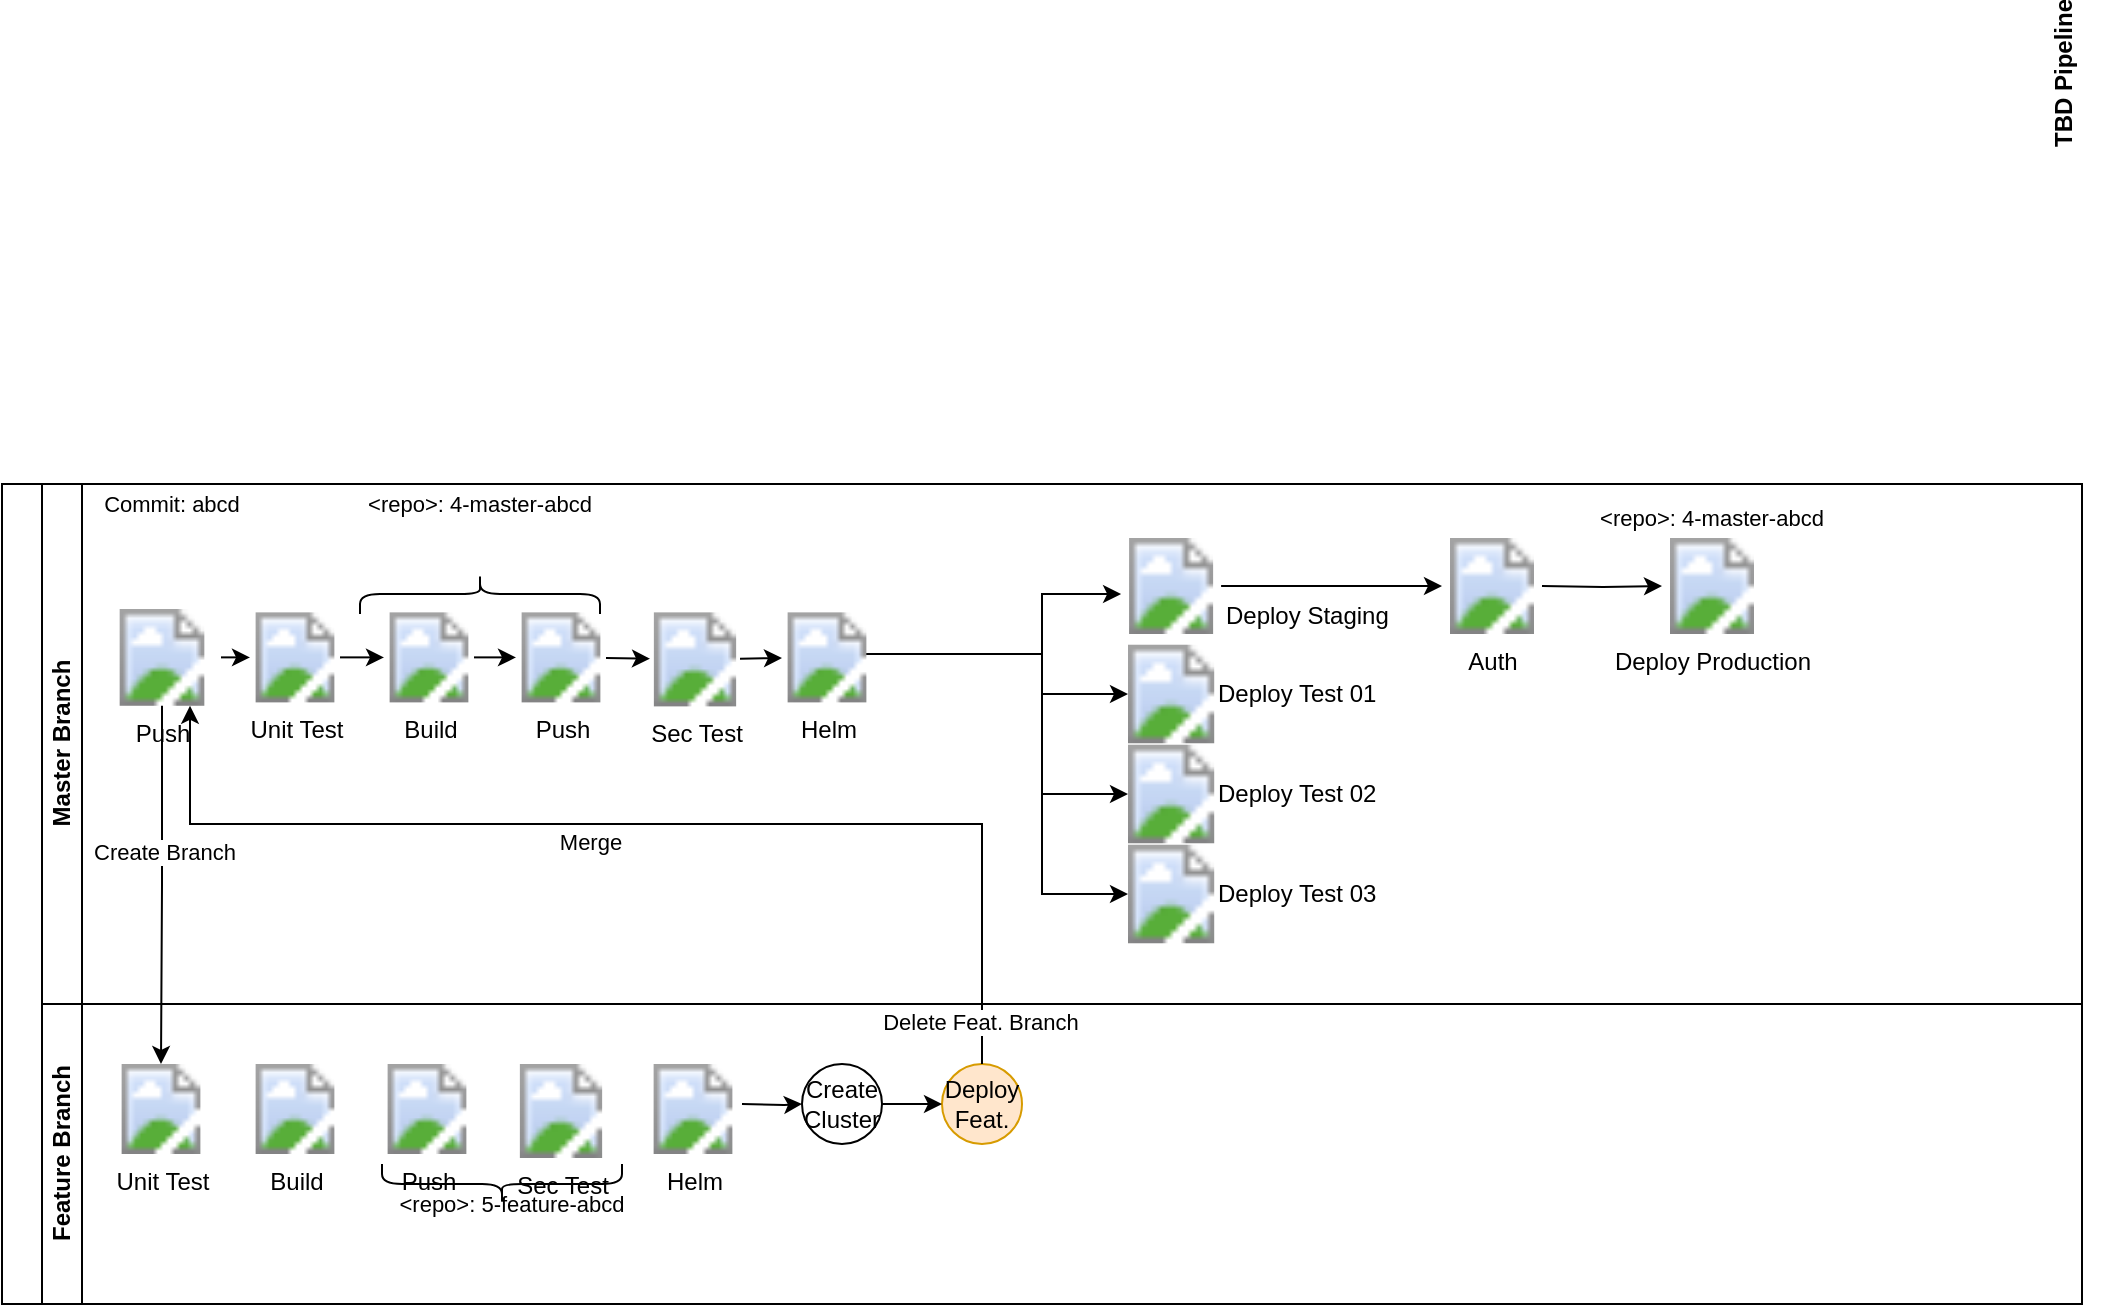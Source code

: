 <mxfile version="13.6.5" type="github">
  <diagram id="prtHgNgQTEPvFCAcTncT" name="Page-1">
    <mxGraphModel dx="953" dy="1609" grid="1" gridSize="10" guides="1" tooltips="1" connect="1" arrows="1" fold="1" page="1" pageScale="1" pageWidth="827" pageHeight="1169" math="0" shadow="0">
      <root>
        <mxCell id="0" />
        <mxCell id="1" parent="0" />
        <mxCell id="dNxyNK7c78bLwvsdeMH5-19" value="TBD Pipeline" style="swimlane;html=1;childLayout=stackLayout;resizeParent=1;resizeParentMax=0;horizontal=0;startSize=20;horizontalStack=0;labelPosition=center;verticalLabelPosition=bottom;align=center;verticalAlign=bottom;" parent="1" vertex="1">
          <mxGeometry x="10" y="120" width="1040" height="410" as="geometry" />
        </mxCell>
        <mxCell id="hf0FSqhI1aQTpMX49URd-41" style="edgeStyle=orthogonalEdgeStyle;rounded=0;orthogonalLoop=1;jettySize=auto;html=1;exitX=1;exitY=0;exitDx=0;exitDy=0;entryX=1;entryY=1;entryDx=0;entryDy=0;fontSize=11;" parent="dNxyNK7c78bLwvsdeMH5-19" source="dNxyNK7c78bLwvsdeMH5-22" target="dNxyNK7c78bLwvsdeMH5-21" edge="1">
          <mxGeometry relative="1" as="geometry" />
        </mxCell>
        <mxCell id="dNxyNK7c78bLwvsdeMH5-21" value="Master Branch" style="swimlane;html=1;startSize=20;horizontal=0;" parent="dNxyNK7c78bLwvsdeMH5-19" vertex="1">
          <mxGeometry x="20" width="1020" height="260" as="geometry" />
        </mxCell>
        <mxCell id="3yQH3kzM2n0dqzZq4gv7-6" value="&amp;lt;repo&amp;gt;: 4-master-abcd" style="text;html=1;strokeColor=none;fillColor=none;align=center;verticalAlign=middle;whiteSpace=wrap;rounded=0;fontSize=11;" parent="dNxyNK7c78bLwvsdeMH5-21" vertex="1">
          <mxGeometry x="770" y="7" width="130" height="20" as="geometry" />
        </mxCell>
        <mxCell id="lN1NgErGmyBV3qdizG2d-3" value="Deploy Production" style="aspect=fixed;html=1;points=[];align=center;image;fontSize=12;image=https://argoproj.github.io/argo-cd/assets/logo.png;gradientColor=none;labelPosition=center;verticalLabelPosition=bottom;verticalAlign=top;" vertex="1" parent="dNxyNK7c78bLwvsdeMH5-21">
          <mxGeometry x="810" y="27" width="50" height="48" as="geometry" />
        </mxCell>
        <mxCell id="lN1NgErGmyBV3qdizG2d-1" value="Deploy Staging" style="aspect=fixed;html=1;points=[];align=left;image;fontSize=12;image=https://argoproj.github.io/argo-cd/assets/logo.png;gradientColor=none;labelPosition=right;verticalLabelPosition=middle;verticalAlign=bottom;" vertex="1" parent="dNxyNK7c78bLwvsdeMH5-21">
          <mxGeometry x="539.55" y="27" width="50" height="48" as="geometry" />
        </mxCell>
        <mxCell id="lN1NgErGmyBV3qdizG2d-2" value="Auth" style="aspect=fixed;html=1;points=[];align=center;image;fontSize=12;image=https://argoproj.github.io/argo-cd/assets/logo.png;gradientColor=none;labelPosition=center;verticalLabelPosition=bottom;verticalAlign=top;" vertex="1" parent="dNxyNK7c78bLwvsdeMH5-21">
          <mxGeometry x="700" y="27" width="50" height="48" as="geometry" />
        </mxCell>
        <mxCell id="P4PkZlXVBX1jx9W1RWOr-56" value="Push" style="aspect=fixed;html=1;points=[];align=center;image;fontSize=12;image=https://miro.medium.com/max/256/0*AqO_2lNemh_Fl9Gm.png;gradientColor=none;" parent="dNxyNK7c78bLwvsdeMH5-21" vertex="1">
          <mxGeometry x="237" y="64.19" width="45" height="45" as="geometry" />
        </mxCell>
        <mxCell id="P4PkZlXVBX1jx9W1RWOr-55" value="Build" style="aspect=fixed;html=1;points=[];align=center;image;fontSize=12;image=https://miro.medium.com/max/256/0*AqO_2lNemh_Fl9Gm.png;gradientColor=none;" parent="dNxyNK7c78bLwvsdeMH5-21" vertex="1">
          <mxGeometry x="171" y="64.19" width="45" height="45" as="geometry" />
        </mxCell>
        <mxCell id="P4PkZlXVBX1jx9W1RWOr-54" value="Push" style="aspect=fixed;html=1;points=[];align=center;image;fontSize=12;image=https://encrypted-tbn0.gstatic.com/images?q=tbn%3AANd9GcTQdbURp-q7MlMqABiqVA973eF-vG5WU_X3Aw&amp;usqp=CAU;gradientColor=none;" parent="dNxyNK7c78bLwvsdeMH5-21" vertex="1">
          <mxGeometry x="30.5" y="62.5" width="59" height="48.38" as="geometry" />
        </mxCell>
        <mxCell id="hf0FSqhI1aQTpMX49URd-17" style="edgeStyle=orthogonalEdgeStyle;rounded=0;orthogonalLoop=1;jettySize=auto;html=1;exitX=1;exitY=0.5;exitDx=0;exitDy=0;entryX=0;entryY=0.5;entryDx=0;entryDy=0;" parent="dNxyNK7c78bLwvsdeMH5-21" edge="1">
          <mxGeometry relative="1" as="geometry">
            <Array as="points">
              <mxPoint x="500" y="85" />
              <mxPoint x="500" y="155" />
            </Array>
            <mxPoint x="410.0" y="85" as="sourcePoint" />
            <mxPoint x="543.0" y="155" as="targetPoint" />
          </mxGeometry>
        </mxCell>
        <mxCell id="hf0FSqhI1aQTpMX49URd-19" style="edgeStyle=orthogonalEdgeStyle;rounded=0;orthogonalLoop=1;jettySize=auto;html=1;exitX=1;exitY=0.5;exitDx=0;exitDy=0;entryX=0;entryY=0.5;entryDx=0;entryDy=0;" parent="dNxyNK7c78bLwvsdeMH5-21" edge="1">
          <mxGeometry relative="1" as="geometry">
            <Array as="points">
              <mxPoint x="500" y="85" />
              <mxPoint x="500" y="205" />
            </Array>
            <mxPoint x="410.0" y="85" as="sourcePoint" />
            <mxPoint x="543.0" y="205" as="targetPoint" />
          </mxGeometry>
        </mxCell>
        <mxCell id="hf0FSqhI1aQTpMX49URd-13" value="" style="edgeStyle=orthogonalEdgeStyle;rounded=0;orthogonalLoop=1;jettySize=auto;html=1;" parent="dNxyNK7c78bLwvsdeMH5-21" target="lN1NgErGmyBV3qdizG2d-1" edge="1">
          <mxGeometry relative="1" as="geometry">
            <Array as="points">
              <mxPoint x="500" y="85" />
              <mxPoint x="500" y="55" />
            </Array>
            <mxPoint x="410" y="85" as="sourcePoint" />
            <mxPoint x="539.55" y="55" as="targetPoint" />
          </mxGeometry>
        </mxCell>
        <mxCell id="hf0FSqhI1aQTpMX49URd-15" value="" style="edgeStyle=orthogonalEdgeStyle;rounded=0;orthogonalLoop=1;jettySize=auto;html=1;" parent="dNxyNK7c78bLwvsdeMH5-21" source="P4PkZlXVBX1jx9W1RWOr-58" edge="1">
          <mxGeometry relative="1" as="geometry">
            <Array as="points">
              <mxPoint x="500" y="85" />
              <mxPoint x="500" y="105" />
            </Array>
            <mxPoint x="410" y="85" as="sourcePoint" />
            <mxPoint x="543.0" y="105" as="targetPoint" />
          </mxGeometry>
        </mxCell>
        <mxCell id="P4PkZlXVBX1jx9W1RWOr-53" value="Unit Test" style="aspect=fixed;html=1;points=[];align=center;image;fontSize=12;image=https://miro.medium.com/max/256/0*AqO_2lNemh_Fl9Gm.png;gradientColor=none;" parent="dNxyNK7c78bLwvsdeMH5-21" vertex="1">
          <mxGeometry x="104" y="64.19" width="45" height="45" as="geometry" />
        </mxCell>
        <mxCell id="P4PkZlXVBX1jx9W1RWOr-57" value="Sec Test" style="aspect=fixed;html=1;points=[];align=center;image;fontSize=12;image=https://www.pinclipart.com/picdir/middle/204-2046821_harbor-icon-color-clipart.png;gradientColor=none;" parent="dNxyNK7c78bLwvsdeMH5-21" vertex="1">
          <mxGeometry x="304" y="64.19" width="45" height="47" as="geometry" />
        </mxCell>
        <mxCell id="P4PkZlXVBX1jx9W1RWOr-58" value="Helm" style="aspect=fixed;html=1;points=[];align=center;image;fontSize=12;image=https://miro.medium.com/max/256/0*AqO_2lNemh_Fl9Gm.png;gradientColor=none;" parent="dNxyNK7c78bLwvsdeMH5-21" vertex="1">
          <mxGeometry x="370" y="64.19" width="45" height="45" as="geometry" />
        </mxCell>
        <mxCell id="3yQH3kzM2n0dqzZq4gv7-1" value="&amp;lt;repo&amp;gt;: 4-master-abcd" style="text;html=1;strokeColor=none;fillColor=none;align=center;verticalAlign=middle;whiteSpace=wrap;rounded=0;fontSize=11;" parent="dNxyNK7c78bLwvsdeMH5-21" vertex="1">
          <mxGeometry x="154" width="130" height="20" as="geometry" />
        </mxCell>
        <mxCell id="3yQH3kzM2n0dqzZq4gv7-2" value="Commit: abcd" style="text;html=1;strokeColor=none;fillColor=none;align=center;verticalAlign=middle;whiteSpace=wrap;rounded=0;fontSize=11;" parent="dNxyNK7c78bLwvsdeMH5-21" vertex="1">
          <mxGeometry x="20" width="90" height="20" as="geometry" />
        </mxCell>
        <mxCell id="3yQH3kzM2n0dqzZq4gv7-3" value="" style="shape=curlyBracket;whiteSpace=wrap;html=1;rounded=1;fillColor=#66B2FF;fontSize=11;rotation=90;" parent="dNxyNK7c78bLwvsdeMH5-21" vertex="1">
          <mxGeometry x="209" y="-5" width="20" height="120" as="geometry" />
        </mxCell>
        <mxCell id="hf0FSqhI1aQTpMX49URd-25" style="edgeStyle=orthogonalEdgeStyle;rounded=0;orthogonalLoop=1;jettySize=auto;html=1;exitX=1;exitY=0.5;exitDx=0;exitDy=0;fontSize=11;" parent="dNxyNK7c78bLwvsdeMH5-21" target="lN1NgErGmyBV3qdizG2d-3" edge="1">
          <mxGeometry relative="1" as="geometry">
            <mxPoint x="750" y="51" as="sourcePoint" />
            <mxPoint x="790" y="51" as="targetPoint" />
          </mxGeometry>
        </mxCell>
        <mxCell id="hf0FSqhI1aQTpMX49URd-21" value="" style="edgeStyle=orthogonalEdgeStyle;rounded=0;orthogonalLoop=1;jettySize=auto;html=1;fontSize=11;" parent="dNxyNK7c78bLwvsdeMH5-21" source="lN1NgErGmyBV3qdizG2d-1" target="lN1NgErGmyBV3qdizG2d-2" edge="1">
          <mxGeometry relative="1" as="geometry">
            <mxPoint x="589.55" y="49" as="sourcePoint" />
            <mxPoint x="700" y="51" as="targetPoint" />
          </mxGeometry>
        </mxCell>
        <mxCell id="P4PkZlXVBX1jx9W1RWOr-60" value="" style="endArrow=classic;html=1;" parent="dNxyNK7c78bLwvsdeMH5-21" source="P4PkZlXVBX1jx9W1RWOr-54" target="P4PkZlXVBX1jx9W1RWOr-53" edge="1">
          <mxGeometry width="50" height="50" relative="1" as="geometry">
            <mxPoint x="180" y="225" as="sourcePoint" />
            <mxPoint x="230" y="175" as="targetPoint" />
          </mxGeometry>
        </mxCell>
        <mxCell id="P4PkZlXVBX1jx9W1RWOr-61" value="" style="endArrow=classic;html=1;" parent="dNxyNK7c78bLwvsdeMH5-21" source="P4PkZlXVBX1jx9W1RWOr-53" target="P4PkZlXVBX1jx9W1RWOr-55" edge="1">
          <mxGeometry width="50" height="50" relative="1" as="geometry">
            <mxPoint x="140" y="225" as="sourcePoint" />
            <mxPoint x="190" y="175" as="targetPoint" />
          </mxGeometry>
        </mxCell>
        <mxCell id="P4PkZlXVBX1jx9W1RWOr-62" value="" style="endArrow=classic;html=1;" parent="dNxyNK7c78bLwvsdeMH5-21" source="P4PkZlXVBX1jx9W1RWOr-55" target="P4PkZlXVBX1jx9W1RWOr-56" edge="1">
          <mxGeometry width="50" height="50" relative="1" as="geometry">
            <mxPoint x="180" y="225" as="sourcePoint" />
            <mxPoint x="230" y="175" as="targetPoint" />
          </mxGeometry>
        </mxCell>
        <mxCell id="P4PkZlXVBX1jx9W1RWOr-63" value="" style="endArrow=classic;html=1;" parent="dNxyNK7c78bLwvsdeMH5-21" source="P4PkZlXVBX1jx9W1RWOr-56" target="P4PkZlXVBX1jx9W1RWOr-57" edge="1">
          <mxGeometry width="50" height="50" relative="1" as="geometry">
            <mxPoint x="190" y="215" as="sourcePoint" />
            <mxPoint x="240" y="165" as="targetPoint" />
          </mxGeometry>
        </mxCell>
        <mxCell id="P4PkZlXVBX1jx9W1RWOr-64" value="" style="endArrow=classic;html=1;" parent="dNxyNK7c78bLwvsdeMH5-21" source="P4PkZlXVBX1jx9W1RWOr-57" target="P4PkZlXVBX1jx9W1RWOr-58" edge="1">
          <mxGeometry width="50" height="50" relative="1" as="geometry">
            <mxPoint x="170" y="225" as="sourcePoint" />
            <mxPoint x="220" y="175" as="targetPoint" />
          </mxGeometry>
        </mxCell>
        <mxCell id="P4PkZlXVBX1jx9W1RWOr-65" value="Deploy Test 01" style="aspect=fixed;html=1;points=[];align=left;image;fontSize=12;image=https://helm.sh/img/helm.svg;gradientColor=none;verticalAlign=middle;labelPosition=right;verticalLabelPosition=middle;" parent="dNxyNK7c78bLwvsdeMH5-21" vertex="1">
          <mxGeometry x="543" y="80" width="43.1" height="50" as="geometry" />
        </mxCell>
        <mxCell id="P4PkZlXVBX1jx9W1RWOr-66" value="Deploy Test 02" style="aspect=fixed;html=1;points=[];align=left;image;fontSize=12;image=https://helm.sh/img/helm.svg;gradientColor=none;verticalAlign=middle;labelPosition=right;verticalLabelPosition=middle;" parent="dNxyNK7c78bLwvsdeMH5-21" vertex="1">
          <mxGeometry x="543" y="130" width="43.1" height="50" as="geometry" />
        </mxCell>
        <mxCell id="P4PkZlXVBX1jx9W1RWOr-67" value="Deploy Test 03" style="aspect=fixed;html=1;points=[];align=left;image;fontSize=12;image=https://helm.sh/img/helm.svg;gradientColor=none;verticalAlign=middle;labelPosition=right;verticalLabelPosition=middle;" parent="dNxyNK7c78bLwvsdeMH5-21" vertex="1">
          <mxGeometry x="543" y="180" width="43.1" height="50" as="geometry" />
        </mxCell>
        <mxCell id="dNxyNK7c78bLwvsdeMH5-22" value="Feature Branch" style="swimlane;html=1;startSize=20;horizontal=0;" parent="dNxyNK7c78bLwvsdeMH5-19" vertex="1">
          <mxGeometry x="20" y="260" width="1020" height="150" as="geometry" />
        </mxCell>
        <mxCell id="hf0FSqhI1aQTpMX49URd-39" value="Deploy Feat." style="ellipse;whiteSpace=wrap;html=1;fillColor=#ffe6cc;strokeColor=#d79b00;" parent="dNxyNK7c78bLwvsdeMH5-22" vertex="1">
          <mxGeometry x="450" y="30" width="40" height="40" as="geometry" />
        </mxCell>
        <mxCell id="hf0FSqhI1aQTpMX49URd-37" value="Create Cluster" style="ellipse;whiteSpace=wrap;html=1;" parent="dNxyNK7c78bLwvsdeMH5-22" vertex="1">
          <mxGeometry x="380" y="30" width="40" height="40" as="geometry" />
        </mxCell>
        <mxCell id="hf0FSqhI1aQTpMX49URd-27" value="" style="edgeStyle=orthogonalEdgeStyle;rounded=0;orthogonalLoop=1;jettySize=auto;html=1;" parent="dNxyNK7c78bLwvsdeMH5-22" target="hf0FSqhI1aQTpMX49URd-33" edge="1">
          <mxGeometry relative="1" as="geometry">
            <mxPoint x="280" y="50" as="sourcePoint" />
          </mxGeometry>
        </mxCell>
        <mxCell id="hf0FSqhI1aQTpMX49URd-28" value="" style="edgeStyle=orthogonalEdgeStyle;rounded=0;orthogonalLoop=1;jettySize=auto;html=1;" parent="dNxyNK7c78bLwvsdeMH5-22" target="hf0FSqhI1aQTpMX49URd-31" edge="1">
          <mxGeometry relative="1" as="geometry">
            <mxPoint x="80" y="50" as="sourcePoint" />
          </mxGeometry>
        </mxCell>
        <mxCell id="hf0FSqhI1aQTpMX49URd-29" value="" style="edgeStyle=orthogonalEdgeStyle;rounded=0;orthogonalLoop=1;jettySize=auto;html=1;" parent="dNxyNK7c78bLwvsdeMH5-22" target="hf0FSqhI1aQTpMX49URd-26" edge="1">
          <mxGeometry relative="1" as="geometry">
            <mxPoint x="144" y="50" as="sourcePoint" />
          </mxGeometry>
        </mxCell>
        <mxCell id="hf0FSqhI1aQTpMX49URd-30" value="" style="edgeStyle=orthogonalEdgeStyle;rounded=0;orthogonalLoop=1;jettySize=auto;html=1;" parent="dNxyNK7c78bLwvsdeMH5-22" target="hf0FSqhI1aQTpMX49URd-32" edge="1">
          <mxGeometry relative="1" as="geometry">
            <mxPoint x="214" y="50" as="sourcePoint" />
          </mxGeometry>
        </mxCell>
        <mxCell id="hf0FSqhI1aQTpMX49URd-38" value="" style="edgeStyle=orthogonalEdgeStyle;rounded=0;orthogonalLoop=1;jettySize=auto;html=1;fontSize=11;" parent="dNxyNK7c78bLwvsdeMH5-22" target="hf0FSqhI1aQTpMX49URd-37" edge="1">
          <mxGeometry relative="1" as="geometry">
            <mxPoint x="350" y="50" as="sourcePoint" />
          </mxGeometry>
        </mxCell>
        <mxCell id="hf0FSqhI1aQTpMX49URd-40" value="" style="edgeStyle=orthogonalEdgeStyle;rounded=0;orthogonalLoop=1;jettySize=auto;html=1;fontSize=11;" parent="dNxyNK7c78bLwvsdeMH5-22" source="hf0FSqhI1aQTpMX49URd-37" target="hf0FSqhI1aQTpMX49URd-39" edge="1">
          <mxGeometry relative="1" as="geometry" />
        </mxCell>
        <mxCell id="lN1NgErGmyBV3qdizG2d-4" value="Push" style="aspect=fixed;html=1;points=[];align=center;image;fontSize=12;image=https://miro.medium.com/max/256/0*AqO_2lNemh_Fl9Gm.png;gradientColor=none;" vertex="1" parent="dNxyNK7c78bLwvsdeMH5-22">
          <mxGeometry x="170" y="30" width="45" height="45" as="geometry" />
        </mxCell>
        <mxCell id="lN1NgErGmyBV3qdizG2d-5" value="Build" style="aspect=fixed;html=1;points=[];align=center;image;fontSize=12;image=https://miro.medium.com/max/256/0*AqO_2lNemh_Fl9Gm.png;gradientColor=none;" vertex="1" parent="dNxyNK7c78bLwvsdeMH5-22">
          <mxGeometry x="104" y="30" width="45" height="45" as="geometry" />
        </mxCell>
        <mxCell id="lN1NgErGmyBV3qdizG2d-6" value="Unit Test" style="aspect=fixed;html=1;points=[];align=center;image;fontSize=12;image=https://miro.medium.com/max/256/0*AqO_2lNemh_Fl9Gm.png;gradientColor=none;" vertex="1" parent="dNxyNK7c78bLwvsdeMH5-22">
          <mxGeometry x="37" y="30" width="45" height="45" as="geometry" />
        </mxCell>
        <mxCell id="lN1NgErGmyBV3qdizG2d-7" value="Sec Test" style="aspect=fixed;html=1;points=[];align=center;image;fontSize=12;image=https://www.pinclipart.com/picdir/middle/204-2046821_harbor-icon-color-clipart.png;gradientColor=none;" vertex="1" parent="dNxyNK7c78bLwvsdeMH5-22">
          <mxGeometry x="237" y="30" width="45" height="47" as="geometry" />
        </mxCell>
        <mxCell id="lN1NgErGmyBV3qdizG2d-8" value="Helm" style="aspect=fixed;html=1;points=[];align=center;image;fontSize=12;image=https://miro.medium.com/max/256/0*AqO_2lNemh_Fl9Gm.png;gradientColor=none;" vertex="1" parent="dNxyNK7c78bLwvsdeMH5-22">
          <mxGeometry x="303" y="30" width="45" height="45" as="geometry" />
        </mxCell>
        <mxCell id="3yQH3kzM2n0dqzZq4gv7-4" value="" style="shape=curlyBracket;whiteSpace=wrap;html=1;rounded=1;fillColor=#66B2FF;fontSize=11;rotation=-90;" parent="dNxyNK7c78bLwvsdeMH5-22" vertex="1">
          <mxGeometry x="220" y="30" width="20" height="120" as="geometry" />
        </mxCell>
        <mxCell id="3yQH3kzM2n0dqzZq4gv7-5" value="&amp;lt;repo&amp;gt;: 5-feature-abcd" style="text;html=1;strokeColor=none;fillColor=none;align=center;verticalAlign=middle;whiteSpace=wrap;rounded=0;fontSize=11;" parent="dNxyNK7c78bLwvsdeMH5-22" vertex="1">
          <mxGeometry x="170" y="90" width="130" height="20" as="geometry" />
        </mxCell>
        <mxCell id="hf0FSqhI1aQTpMX49URd-35" style="edgeStyle=orthogonalEdgeStyle;rounded=0;orthogonalLoop=1;jettySize=auto;html=1;fontSize=11;" parent="dNxyNK7c78bLwvsdeMH5-19" source="P4PkZlXVBX1jx9W1RWOr-54" target="lN1NgErGmyBV3qdizG2d-6" edge="1">
          <mxGeometry relative="1" as="geometry">
            <mxPoint x="85.059" y="85" as="sourcePoint" />
            <mxPoint x="80" y="290" as="targetPoint" />
          </mxGeometry>
        </mxCell>
        <mxCell id="hf0FSqhI1aQTpMX49URd-36" value="Create Branch" style="edgeLabel;html=1;align=center;verticalAlign=middle;resizable=0;points=[];fontSize=11;" parent="hf0FSqhI1aQTpMX49URd-35" vertex="1" connectable="0">
          <mxGeometry x="-0.188" y="1" relative="1" as="geometry">
            <mxPoint as="offset" />
          </mxGeometry>
        </mxCell>
        <mxCell id="hf0FSqhI1aQTpMX49URd-43" style="edgeStyle=orthogonalEdgeStyle;rounded=0;orthogonalLoop=1;jettySize=auto;html=1;exitX=0.5;exitY=0;exitDx=0;exitDy=0;fontSize=11;" parent="dNxyNK7c78bLwvsdeMH5-19" source="hf0FSqhI1aQTpMX49URd-39" target="P4PkZlXVBX1jx9W1RWOr-54" edge="1">
          <mxGeometry relative="1" as="geometry">
            <Array as="points">
              <mxPoint x="490" y="170" />
              <mxPoint x="94" y="170" />
            </Array>
            <mxPoint x="94" y="85" as="targetPoint" />
          </mxGeometry>
        </mxCell>
        <mxCell id="hf0FSqhI1aQTpMX49URd-44" value="Merge" style="edgeLabel;html=1;align=center;verticalAlign=middle;resizable=0;points=[];fontSize=11;" parent="hf0FSqhI1aQTpMX49URd-43" vertex="1" connectable="0">
          <mxGeometry x="-0.861" relative="1" as="geometry">
            <mxPoint x="-196" y="-71" as="offset" />
          </mxGeometry>
        </mxCell>
        <mxCell id="hf0FSqhI1aQTpMX49URd-45" value="Delete Feat. Branch" style="edgeLabel;html=1;align=center;verticalAlign=middle;resizable=0;points=[];fontSize=11;" parent="hf0FSqhI1aQTpMX49URd-43" vertex="1" connectable="0">
          <mxGeometry x="-0.851" y="1" relative="1" as="geometry">
            <mxPoint y="22" as="offset" />
          </mxGeometry>
        </mxCell>
      </root>
    </mxGraphModel>
  </diagram>
</mxfile>
